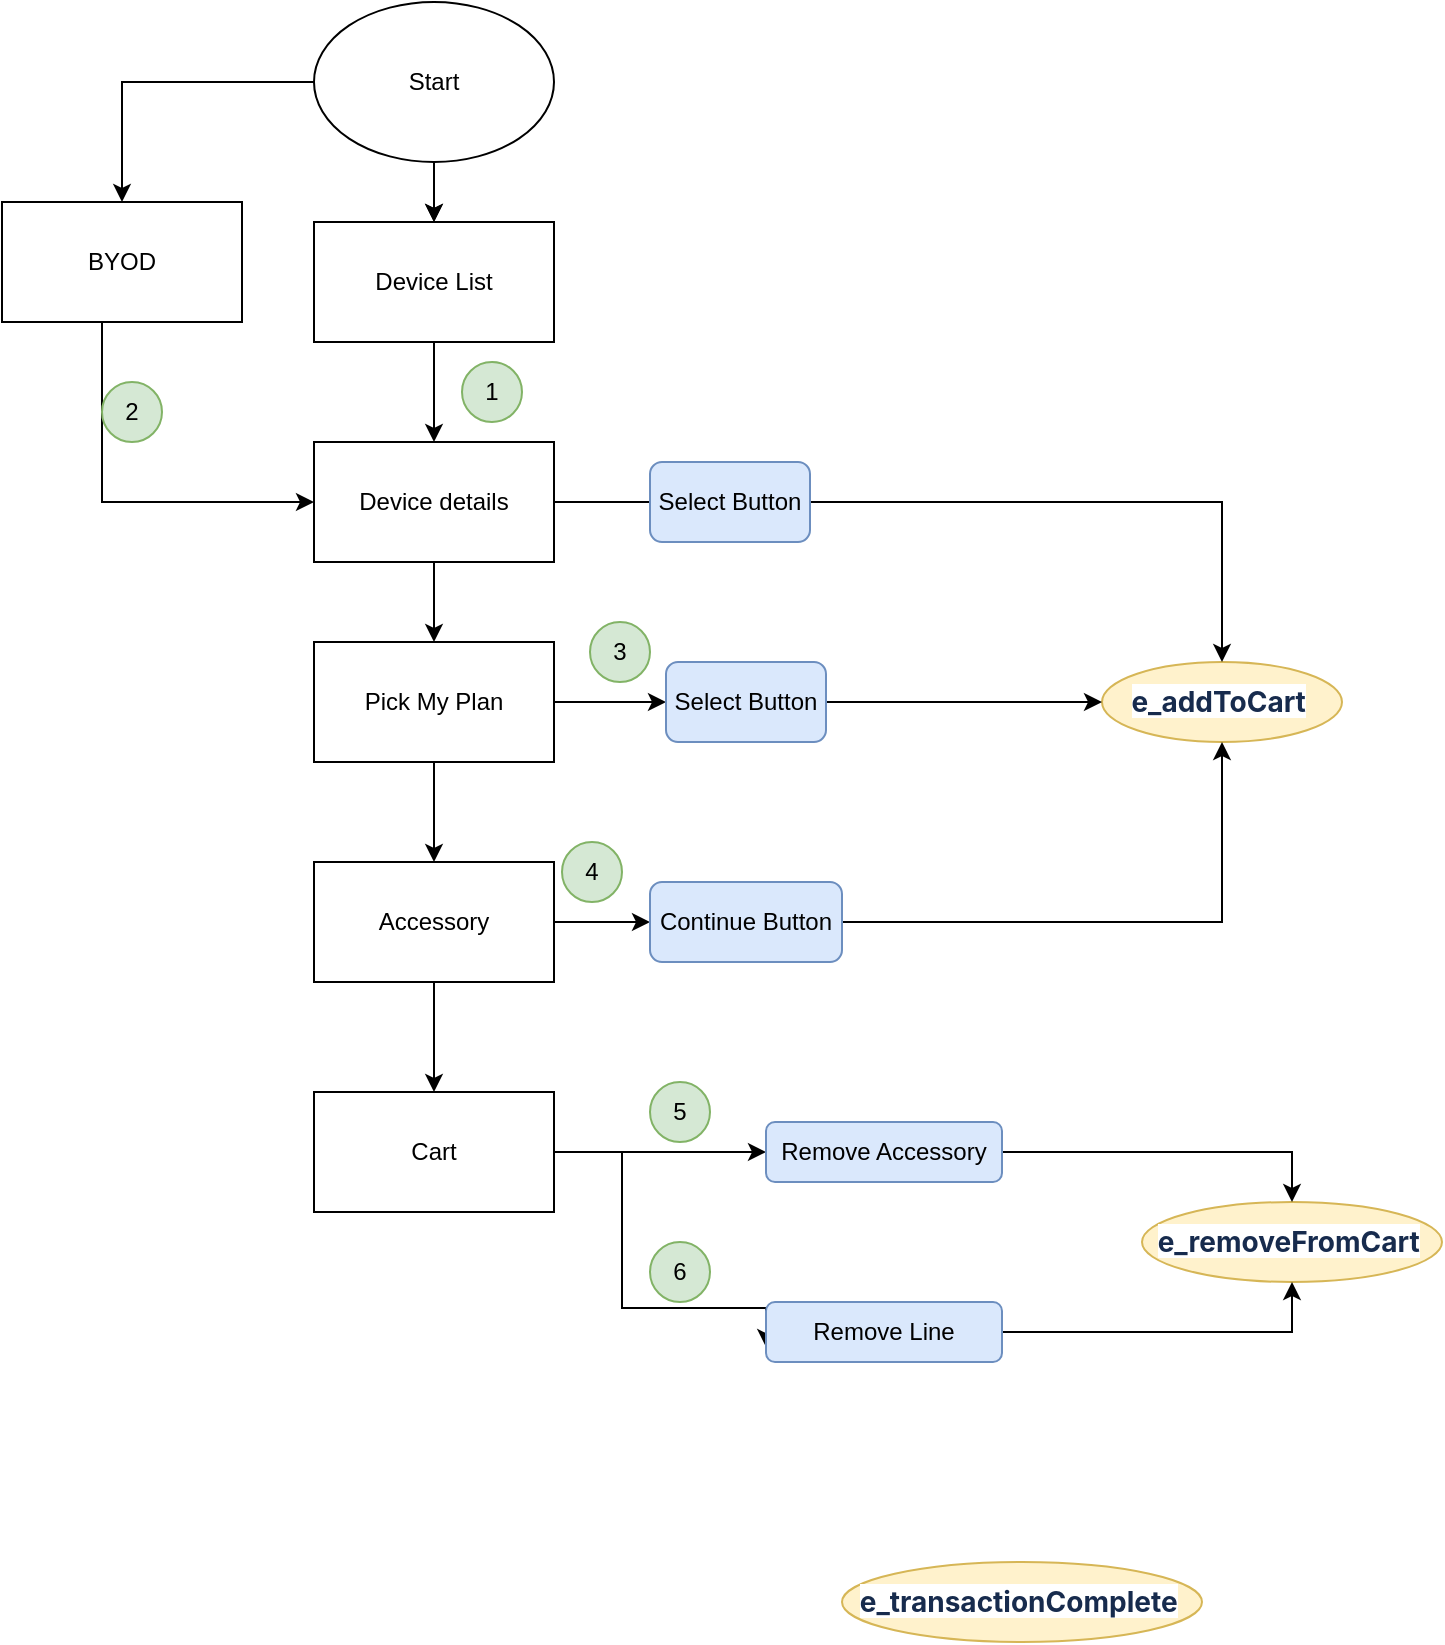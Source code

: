 <mxfile version="20.8.13" type="github">
  <diagram id="C5RBs43oDa-KdzZeNtuy" name="Page-1">
    <mxGraphModel dx="1050" dy="581" grid="1" gridSize="10" guides="1" tooltips="1" connect="1" arrows="1" fold="1" page="1" pageScale="1" pageWidth="827" pageHeight="1169" math="0" shadow="0">
      <root>
        <mxCell id="WIyWlLk6GJQsqaUBKTNV-0" />
        <mxCell id="WIyWlLk6GJQsqaUBKTNV-1" parent="WIyWlLk6GJQsqaUBKTNV-0" />
        <mxCell id="PFBzOuT5Nha9AD8Nsqsn-6" value="" style="edgeStyle=orthogonalEdgeStyle;rounded=0;orthogonalLoop=1;jettySize=auto;html=1;" edge="1" parent="WIyWlLk6GJQsqaUBKTNV-1" source="PFBzOuT5Nha9AD8Nsqsn-0" target="PFBzOuT5Nha9AD8Nsqsn-5">
          <mxGeometry relative="1" as="geometry" />
        </mxCell>
        <mxCell id="PFBzOuT5Nha9AD8Nsqsn-12" value="" style="edgeStyle=orthogonalEdgeStyle;rounded=0;orthogonalLoop=1;jettySize=auto;html=1;" edge="1" parent="WIyWlLk6GJQsqaUBKTNV-1" source="PFBzOuT5Nha9AD8Nsqsn-0" target="PFBzOuT5Nha9AD8Nsqsn-5">
          <mxGeometry relative="1" as="geometry" />
        </mxCell>
        <mxCell id="PFBzOuT5Nha9AD8Nsqsn-14" style="edgeStyle=orthogonalEdgeStyle;rounded=0;orthogonalLoop=1;jettySize=auto;html=1;" edge="1" parent="WIyWlLk6GJQsqaUBKTNV-1" source="PFBzOuT5Nha9AD8Nsqsn-0" target="PFBzOuT5Nha9AD8Nsqsn-13">
          <mxGeometry relative="1" as="geometry" />
        </mxCell>
        <mxCell id="PFBzOuT5Nha9AD8Nsqsn-0" value="Start" style="ellipse;whiteSpace=wrap;html=1;" vertex="1" parent="WIyWlLk6GJQsqaUBKTNV-1">
          <mxGeometry x="166" y="40" width="120" height="80" as="geometry" />
        </mxCell>
        <mxCell id="PFBzOuT5Nha9AD8Nsqsn-1" value="&lt;b style=&quot;color: rgb(23, 43, 77); font-family: -apple-system, BlinkMacSystemFont, &amp;quot;Segoe UI&amp;quot;, Roboto, Oxygen, Ubuntu, &amp;quot;Fira Sans&amp;quot;, &amp;quot;Droid Sans&amp;quot;, &amp;quot;Helvetica Neue&amp;quot;, sans-serif; font-size: 14px; text-align: left; background-color: rgb(255, 255, 255);&quot;&gt;e_addToCart&lt;/b&gt;&amp;nbsp;" style="ellipse;whiteSpace=wrap;html=1;fillColor=#fff2cc;strokeColor=#d6b656;" vertex="1" parent="WIyWlLk6GJQsqaUBKTNV-1">
          <mxGeometry x="560" y="370" width="120" height="40" as="geometry" />
        </mxCell>
        <mxCell id="PFBzOuT5Nha9AD8Nsqsn-2" value="&lt;b style=&quot;color: rgb(23, 43, 77); font-family: -apple-system, BlinkMacSystemFont, &amp;quot;Segoe UI&amp;quot;, Roboto, Oxygen, Ubuntu, &amp;quot;Fira Sans&amp;quot;, &amp;quot;Droid Sans&amp;quot;, &amp;quot;Helvetica Neue&amp;quot;, sans-serif; font-size: 14px; text-align: left; background-color: rgb(255, 255, 255);&quot;&gt;e_removeFromCart&lt;/b&gt;&amp;nbsp;" style="ellipse;whiteSpace=wrap;html=1;fillColor=#fff2cc;strokeColor=#d6b656;" vertex="1" parent="WIyWlLk6GJQsqaUBKTNV-1">
          <mxGeometry x="580" y="640" width="150" height="40" as="geometry" />
        </mxCell>
        <mxCell id="PFBzOuT5Nha9AD8Nsqsn-3" value="&lt;b style=&quot;color: rgb(23, 43, 77); font-family: -apple-system, BlinkMacSystemFont, &amp;quot;Segoe UI&amp;quot;, Roboto, Oxygen, Ubuntu, &amp;quot;Fira Sans&amp;quot;, &amp;quot;Droid Sans&amp;quot;, &amp;quot;Helvetica Neue&amp;quot;, sans-serif; font-size: 14px; text-align: left; background-color: rgb(255, 255, 255);&quot;&gt;e_transactionComplete&lt;/b&gt;&amp;nbsp;" style="ellipse;whiteSpace=wrap;html=1;fillColor=#fff2cc;strokeColor=#d6b656;" vertex="1" parent="WIyWlLk6GJQsqaUBKTNV-1">
          <mxGeometry x="430" y="820" width="180" height="40" as="geometry" />
        </mxCell>
        <mxCell id="PFBzOuT5Nha9AD8Nsqsn-9" value="" style="edgeStyle=orthogonalEdgeStyle;rounded=0;orthogonalLoop=1;jettySize=auto;html=1;" edge="1" parent="WIyWlLk6GJQsqaUBKTNV-1" source="PFBzOuT5Nha9AD8Nsqsn-5" target="PFBzOuT5Nha9AD8Nsqsn-8">
          <mxGeometry relative="1" as="geometry" />
        </mxCell>
        <mxCell id="PFBzOuT5Nha9AD8Nsqsn-5" value="Device List" style="whiteSpace=wrap;html=1;" vertex="1" parent="WIyWlLk6GJQsqaUBKTNV-1">
          <mxGeometry x="166" y="150" width="120" height="60" as="geometry" />
        </mxCell>
        <mxCell id="PFBzOuT5Nha9AD8Nsqsn-11" value="" style="edgeStyle=orthogonalEdgeStyle;rounded=0;orthogonalLoop=1;jettySize=auto;html=1;" edge="1" parent="WIyWlLk6GJQsqaUBKTNV-1" source="PFBzOuT5Nha9AD8Nsqsn-8">
          <mxGeometry relative="1" as="geometry">
            <mxPoint x="370" y="290" as="targetPoint" />
          </mxGeometry>
        </mxCell>
        <mxCell id="PFBzOuT5Nha9AD8Nsqsn-17" value="" style="edgeStyle=orthogonalEdgeStyle;rounded=0;orthogonalLoop=1;jettySize=auto;html=1;" edge="1" parent="WIyWlLk6GJQsqaUBKTNV-1" source="PFBzOuT5Nha9AD8Nsqsn-8" target="PFBzOuT5Nha9AD8Nsqsn-16">
          <mxGeometry relative="1" as="geometry" />
        </mxCell>
        <mxCell id="PFBzOuT5Nha9AD8Nsqsn-8" value="Device details" style="whiteSpace=wrap;html=1;" vertex="1" parent="WIyWlLk6GJQsqaUBKTNV-1">
          <mxGeometry x="166" y="260" width="120" height="60" as="geometry" />
        </mxCell>
        <mxCell id="PFBzOuT5Nha9AD8Nsqsn-31" style="edgeStyle=orthogonalEdgeStyle;rounded=0;orthogonalLoop=1;jettySize=auto;html=1;" edge="1" parent="WIyWlLk6GJQsqaUBKTNV-1" source="PFBzOuT5Nha9AD8Nsqsn-10" target="PFBzOuT5Nha9AD8Nsqsn-1">
          <mxGeometry relative="1" as="geometry" />
        </mxCell>
        <mxCell id="PFBzOuT5Nha9AD8Nsqsn-10" value="Select Button" style="rounded=1;whiteSpace=wrap;html=1;fillColor=#dae8fc;strokeColor=#6c8ebf;" vertex="1" parent="WIyWlLk6GJQsqaUBKTNV-1">
          <mxGeometry x="334" y="270" width="80" height="40" as="geometry" />
        </mxCell>
        <mxCell id="PFBzOuT5Nha9AD8Nsqsn-25" style="edgeStyle=orthogonalEdgeStyle;rounded=0;orthogonalLoop=1;jettySize=auto;html=1;entryX=0;entryY=0.5;entryDx=0;entryDy=0;" edge="1" parent="WIyWlLk6GJQsqaUBKTNV-1" source="PFBzOuT5Nha9AD8Nsqsn-13" target="PFBzOuT5Nha9AD8Nsqsn-8">
          <mxGeometry relative="1" as="geometry">
            <Array as="points">
              <mxPoint x="60" y="290" />
            </Array>
          </mxGeometry>
        </mxCell>
        <mxCell id="PFBzOuT5Nha9AD8Nsqsn-13" value="BYOD" style="whiteSpace=wrap;html=1;" vertex="1" parent="WIyWlLk6GJQsqaUBKTNV-1">
          <mxGeometry x="10" y="140" width="120" height="60" as="geometry" />
        </mxCell>
        <mxCell id="PFBzOuT5Nha9AD8Nsqsn-19" value="" style="edgeStyle=orthogonalEdgeStyle;rounded=0;orthogonalLoop=1;jettySize=auto;html=1;" edge="1" parent="WIyWlLk6GJQsqaUBKTNV-1" source="PFBzOuT5Nha9AD8Nsqsn-16" target="PFBzOuT5Nha9AD8Nsqsn-18">
          <mxGeometry relative="1" as="geometry" />
        </mxCell>
        <mxCell id="PFBzOuT5Nha9AD8Nsqsn-22" value="" style="edgeStyle=orthogonalEdgeStyle;rounded=0;orthogonalLoop=1;jettySize=auto;html=1;" edge="1" parent="WIyWlLk6GJQsqaUBKTNV-1" source="PFBzOuT5Nha9AD8Nsqsn-16" target="PFBzOuT5Nha9AD8Nsqsn-21">
          <mxGeometry relative="1" as="geometry" />
        </mxCell>
        <mxCell id="PFBzOuT5Nha9AD8Nsqsn-16" value="Pick My Plan" style="whiteSpace=wrap;html=1;" vertex="1" parent="WIyWlLk6GJQsqaUBKTNV-1">
          <mxGeometry x="166" y="360" width="120" height="60" as="geometry" />
        </mxCell>
        <mxCell id="PFBzOuT5Nha9AD8Nsqsn-32" style="edgeStyle=orthogonalEdgeStyle;rounded=0;orthogonalLoop=1;jettySize=auto;html=1;" edge="1" parent="WIyWlLk6GJQsqaUBKTNV-1" source="PFBzOuT5Nha9AD8Nsqsn-18" target="PFBzOuT5Nha9AD8Nsqsn-1">
          <mxGeometry relative="1" as="geometry" />
        </mxCell>
        <mxCell id="PFBzOuT5Nha9AD8Nsqsn-18" value="Select Button" style="rounded=1;whiteSpace=wrap;html=1;fillColor=#dae8fc;strokeColor=#6c8ebf;" vertex="1" parent="WIyWlLk6GJQsqaUBKTNV-1">
          <mxGeometry x="342" y="370" width="80" height="40" as="geometry" />
        </mxCell>
        <mxCell id="PFBzOuT5Nha9AD8Nsqsn-24" value="" style="edgeStyle=orthogonalEdgeStyle;rounded=0;orthogonalLoop=1;jettySize=auto;html=1;" edge="1" parent="WIyWlLk6GJQsqaUBKTNV-1" source="PFBzOuT5Nha9AD8Nsqsn-21" target="PFBzOuT5Nha9AD8Nsqsn-23">
          <mxGeometry relative="1" as="geometry" />
        </mxCell>
        <mxCell id="PFBzOuT5Nha9AD8Nsqsn-35" value="" style="edgeStyle=orthogonalEdgeStyle;rounded=0;orthogonalLoop=1;jettySize=auto;html=1;" edge="1" parent="WIyWlLk6GJQsqaUBKTNV-1" source="PFBzOuT5Nha9AD8Nsqsn-21" target="PFBzOuT5Nha9AD8Nsqsn-34">
          <mxGeometry relative="1" as="geometry" />
        </mxCell>
        <mxCell id="PFBzOuT5Nha9AD8Nsqsn-21" value="Accessory" style="whiteSpace=wrap;html=1;" vertex="1" parent="WIyWlLk6GJQsqaUBKTNV-1">
          <mxGeometry x="166" y="470" width="120" height="60" as="geometry" />
        </mxCell>
        <mxCell id="PFBzOuT5Nha9AD8Nsqsn-33" style="edgeStyle=orthogonalEdgeStyle;rounded=0;orthogonalLoop=1;jettySize=auto;html=1;entryX=0.5;entryY=1;entryDx=0;entryDy=0;" edge="1" parent="WIyWlLk6GJQsqaUBKTNV-1" source="PFBzOuT5Nha9AD8Nsqsn-23" target="PFBzOuT5Nha9AD8Nsqsn-1">
          <mxGeometry relative="1" as="geometry" />
        </mxCell>
        <mxCell id="PFBzOuT5Nha9AD8Nsqsn-23" value="Continue Button" style="rounded=1;whiteSpace=wrap;html=1;fillColor=#dae8fc;strokeColor=#6c8ebf;" vertex="1" parent="WIyWlLk6GJQsqaUBKTNV-1">
          <mxGeometry x="334" y="480" width="96" height="40" as="geometry" />
        </mxCell>
        <mxCell id="PFBzOuT5Nha9AD8Nsqsn-27" value="1" style="ellipse;whiteSpace=wrap;html=1;aspect=fixed;fillColor=#d5e8d4;strokeColor=#82b366;" vertex="1" parent="WIyWlLk6GJQsqaUBKTNV-1">
          <mxGeometry x="240" y="220" width="30" height="30" as="geometry" />
        </mxCell>
        <mxCell id="PFBzOuT5Nha9AD8Nsqsn-28" value="3" style="ellipse;whiteSpace=wrap;html=1;aspect=fixed;fillColor=#d5e8d4;strokeColor=#82b366;" vertex="1" parent="WIyWlLk6GJQsqaUBKTNV-1">
          <mxGeometry x="304" y="350" width="30" height="30" as="geometry" />
        </mxCell>
        <mxCell id="PFBzOuT5Nha9AD8Nsqsn-29" value="2" style="ellipse;whiteSpace=wrap;html=1;aspect=fixed;fillColor=#d5e8d4;strokeColor=#82b366;" vertex="1" parent="WIyWlLk6GJQsqaUBKTNV-1">
          <mxGeometry x="60" y="230" width="30" height="30" as="geometry" />
        </mxCell>
        <mxCell id="PFBzOuT5Nha9AD8Nsqsn-30" value="4" style="ellipse;whiteSpace=wrap;html=1;aspect=fixed;fillColor=#d5e8d4;strokeColor=#82b366;" vertex="1" parent="WIyWlLk6GJQsqaUBKTNV-1">
          <mxGeometry x="290" y="460" width="30" height="30" as="geometry" />
        </mxCell>
        <mxCell id="PFBzOuT5Nha9AD8Nsqsn-39" style="edgeStyle=orthogonalEdgeStyle;rounded=0;orthogonalLoop=1;jettySize=auto;html=1;" edge="1" parent="WIyWlLk6GJQsqaUBKTNV-1" source="PFBzOuT5Nha9AD8Nsqsn-34" target="PFBzOuT5Nha9AD8Nsqsn-37">
          <mxGeometry relative="1" as="geometry" />
        </mxCell>
        <mxCell id="PFBzOuT5Nha9AD8Nsqsn-40" style="edgeStyle=orthogonalEdgeStyle;rounded=0;orthogonalLoop=1;jettySize=auto;html=1;entryX=0;entryY=0.75;entryDx=0;entryDy=0;" edge="1" parent="WIyWlLk6GJQsqaUBKTNV-1" source="PFBzOuT5Nha9AD8Nsqsn-34" target="PFBzOuT5Nha9AD8Nsqsn-38">
          <mxGeometry relative="1" as="geometry">
            <Array as="points">
              <mxPoint x="320" y="615" />
              <mxPoint x="320" y="693" />
            </Array>
          </mxGeometry>
        </mxCell>
        <mxCell id="PFBzOuT5Nha9AD8Nsqsn-34" value="Cart" style="whiteSpace=wrap;html=1;" vertex="1" parent="WIyWlLk6GJQsqaUBKTNV-1">
          <mxGeometry x="166" y="585" width="120" height="60" as="geometry" />
        </mxCell>
        <mxCell id="PFBzOuT5Nha9AD8Nsqsn-43" style="edgeStyle=orthogonalEdgeStyle;rounded=0;orthogonalLoop=1;jettySize=auto;html=1;entryX=0.5;entryY=0;entryDx=0;entryDy=0;" edge="1" parent="WIyWlLk6GJQsqaUBKTNV-1" source="PFBzOuT5Nha9AD8Nsqsn-37" target="PFBzOuT5Nha9AD8Nsqsn-2">
          <mxGeometry relative="1" as="geometry" />
        </mxCell>
        <mxCell id="PFBzOuT5Nha9AD8Nsqsn-37" value="Remove Accessory" style="whiteSpace=wrap;html=1;rounded=1;fillColor=#dae8fc;strokeColor=#6c8ebf;" vertex="1" parent="WIyWlLk6GJQsqaUBKTNV-1">
          <mxGeometry x="392" y="600" width="118" height="30" as="geometry" />
        </mxCell>
        <mxCell id="PFBzOuT5Nha9AD8Nsqsn-44" style="edgeStyle=orthogonalEdgeStyle;rounded=0;orthogonalLoop=1;jettySize=auto;html=1;entryX=0.5;entryY=1;entryDx=0;entryDy=0;" edge="1" parent="WIyWlLk6GJQsqaUBKTNV-1" source="PFBzOuT5Nha9AD8Nsqsn-38" target="PFBzOuT5Nha9AD8Nsqsn-2">
          <mxGeometry relative="1" as="geometry" />
        </mxCell>
        <mxCell id="PFBzOuT5Nha9AD8Nsqsn-38" value="Remove Line" style="whiteSpace=wrap;html=1;rounded=1;fillColor=#dae8fc;strokeColor=#6c8ebf;" vertex="1" parent="WIyWlLk6GJQsqaUBKTNV-1">
          <mxGeometry x="392" y="690" width="118" height="30" as="geometry" />
        </mxCell>
        <mxCell id="PFBzOuT5Nha9AD8Nsqsn-41" value="5" style="ellipse;whiteSpace=wrap;html=1;aspect=fixed;fillColor=#d5e8d4;strokeColor=#82b366;" vertex="1" parent="WIyWlLk6GJQsqaUBKTNV-1">
          <mxGeometry x="334" y="580" width="30" height="30" as="geometry" />
        </mxCell>
        <mxCell id="PFBzOuT5Nha9AD8Nsqsn-42" value="6" style="ellipse;whiteSpace=wrap;html=1;aspect=fixed;fillColor=#d5e8d4;strokeColor=#82b366;" vertex="1" parent="WIyWlLk6GJQsqaUBKTNV-1">
          <mxGeometry x="334" y="660" width="30" height="30" as="geometry" />
        </mxCell>
      </root>
    </mxGraphModel>
  </diagram>
</mxfile>
